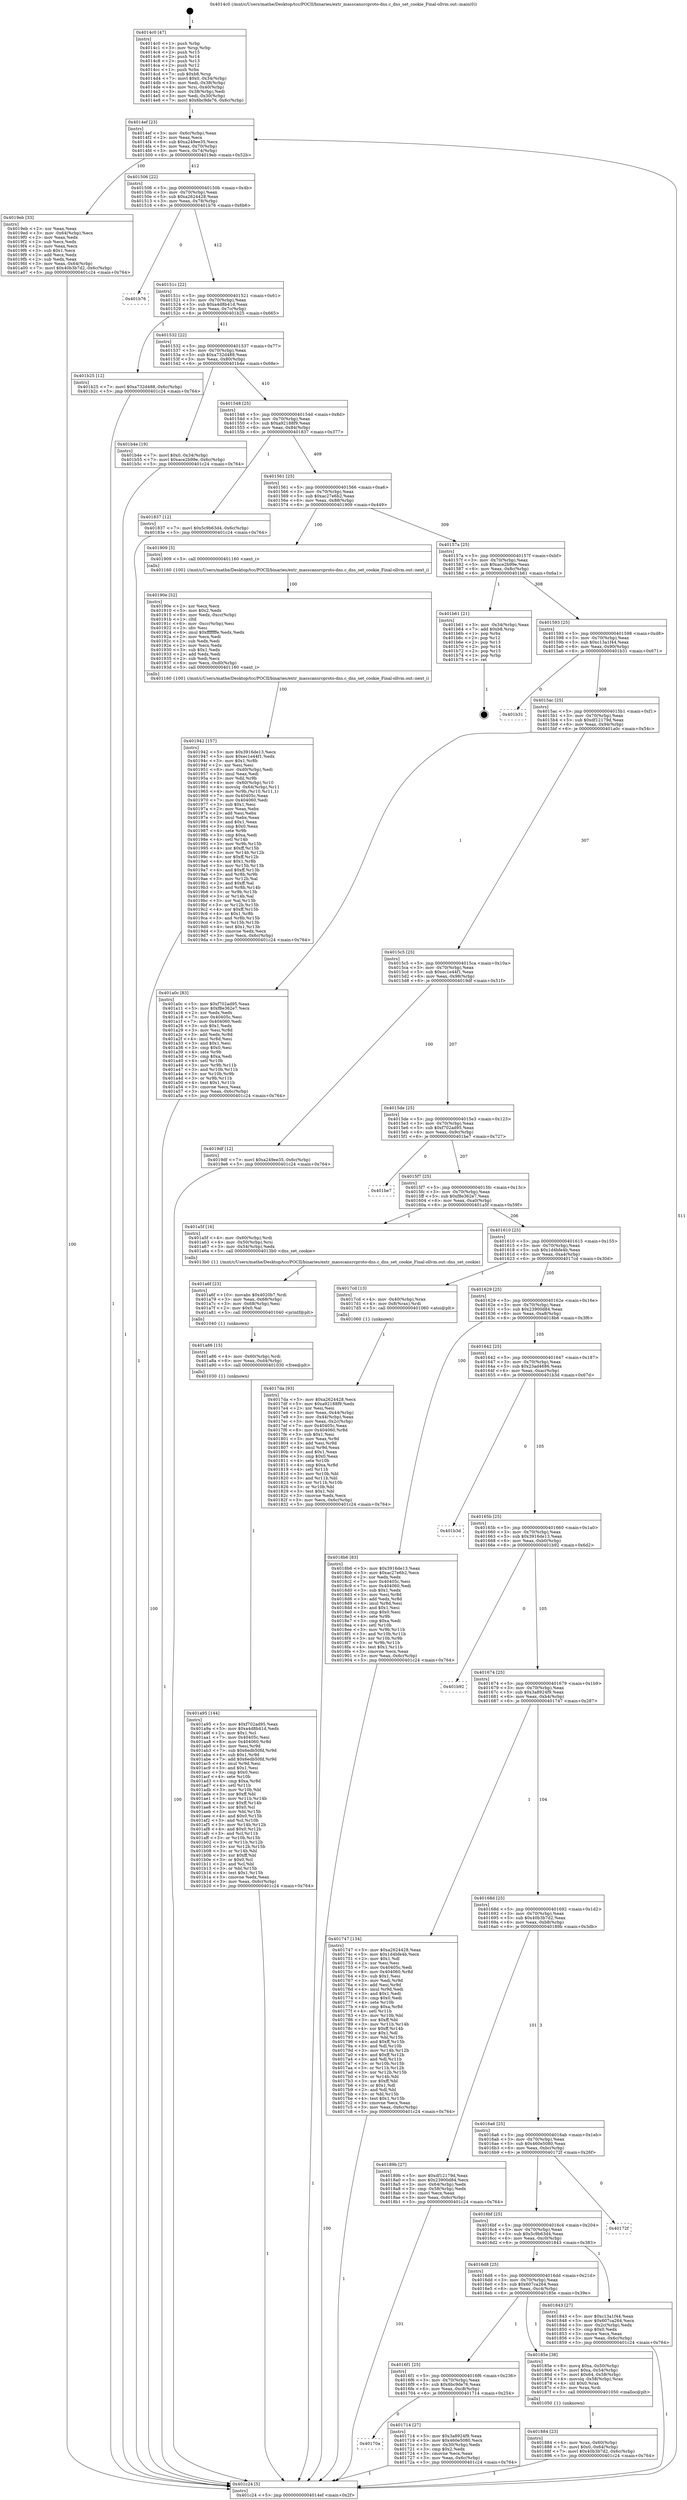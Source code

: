 digraph "0x4014c0" {
  label = "0x4014c0 (/mnt/c/Users/mathe/Desktop/tcc/POCII/binaries/extr_masscansrcproto-dns.c_dns_set_cookie_Final-ollvm.out::main(0))"
  labelloc = "t"
  node[shape=record]

  Entry [label="",width=0.3,height=0.3,shape=circle,fillcolor=black,style=filled]
  "0x4014ef" [label="{
     0x4014ef [23]\l
     | [instrs]\l
     &nbsp;&nbsp;0x4014ef \<+3\>: mov -0x6c(%rbp),%eax\l
     &nbsp;&nbsp;0x4014f2 \<+2\>: mov %eax,%ecx\l
     &nbsp;&nbsp;0x4014f4 \<+6\>: sub $0xa249ee35,%ecx\l
     &nbsp;&nbsp;0x4014fa \<+3\>: mov %eax,-0x70(%rbp)\l
     &nbsp;&nbsp;0x4014fd \<+3\>: mov %ecx,-0x74(%rbp)\l
     &nbsp;&nbsp;0x401500 \<+6\>: je 00000000004019eb \<main+0x52b\>\l
  }"]
  "0x4019eb" [label="{
     0x4019eb [33]\l
     | [instrs]\l
     &nbsp;&nbsp;0x4019eb \<+2\>: xor %eax,%eax\l
     &nbsp;&nbsp;0x4019ed \<+3\>: mov -0x64(%rbp),%ecx\l
     &nbsp;&nbsp;0x4019f0 \<+2\>: mov %eax,%edx\l
     &nbsp;&nbsp;0x4019f2 \<+2\>: sub %ecx,%edx\l
     &nbsp;&nbsp;0x4019f4 \<+2\>: mov %eax,%ecx\l
     &nbsp;&nbsp;0x4019f6 \<+3\>: sub $0x1,%ecx\l
     &nbsp;&nbsp;0x4019f9 \<+2\>: add %ecx,%edx\l
     &nbsp;&nbsp;0x4019fb \<+2\>: sub %edx,%eax\l
     &nbsp;&nbsp;0x4019fd \<+3\>: mov %eax,-0x64(%rbp)\l
     &nbsp;&nbsp;0x401a00 \<+7\>: movl $0x40b3b7d2,-0x6c(%rbp)\l
     &nbsp;&nbsp;0x401a07 \<+5\>: jmp 0000000000401c24 \<main+0x764\>\l
  }"]
  "0x401506" [label="{
     0x401506 [22]\l
     | [instrs]\l
     &nbsp;&nbsp;0x401506 \<+5\>: jmp 000000000040150b \<main+0x4b\>\l
     &nbsp;&nbsp;0x40150b \<+3\>: mov -0x70(%rbp),%eax\l
     &nbsp;&nbsp;0x40150e \<+5\>: sub $0xa2624428,%eax\l
     &nbsp;&nbsp;0x401513 \<+3\>: mov %eax,-0x78(%rbp)\l
     &nbsp;&nbsp;0x401516 \<+6\>: je 0000000000401b76 \<main+0x6b6\>\l
  }"]
  Exit [label="",width=0.3,height=0.3,shape=circle,fillcolor=black,style=filled,peripheries=2]
  "0x401b76" [label="{
     0x401b76\l
  }", style=dashed]
  "0x40151c" [label="{
     0x40151c [22]\l
     | [instrs]\l
     &nbsp;&nbsp;0x40151c \<+5\>: jmp 0000000000401521 \<main+0x61\>\l
     &nbsp;&nbsp;0x401521 \<+3\>: mov -0x70(%rbp),%eax\l
     &nbsp;&nbsp;0x401524 \<+5\>: sub $0xa4d8b41d,%eax\l
     &nbsp;&nbsp;0x401529 \<+3\>: mov %eax,-0x7c(%rbp)\l
     &nbsp;&nbsp;0x40152c \<+6\>: je 0000000000401b25 \<main+0x665\>\l
  }"]
  "0x401a95" [label="{
     0x401a95 [144]\l
     | [instrs]\l
     &nbsp;&nbsp;0x401a95 \<+5\>: mov $0xf702ad95,%eax\l
     &nbsp;&nbsp;0x401a9a \<+5\>: mov $0xa4d8b41d,%edx\l
     &nbsp;&nbsp;0x401a9f \<+2\>: mov $0x1,%cl\l
     &nbsp;&nbsp;0x401aa1 \<+7\>: mov 0x40405c,%esi\l
     &nbsp;&nbsp;0x401aa8 \<+8\>: mov 0x404060,%r8d\l
     &nbsp;&nbsp;0x401ab0 \<+3\>: mov %esi,%r9d\l
     &nbsp;&nbsp;0x401ab3 \<+7\>: sub $0x6edb50fd,%r9d\l
     &nbsp;&nbsp;0x401aba \<+4\>: sub $0x1,%r9d\l
     &nbsp;&nbsp;0x401abe \<+7\>: add $0x6edb50fd,%r9d\l
     &nbsp;&nbsp;0x401ac5 \<+4\>: imul %r9d,%esi\l
     &nbsp;&nbsp;0x401ac9 \<+3\>: and $0x1,%esi\l
     &nbsp;&nbsp;0x401acc \<+3\>: cmp $0x0,%esi\l
     &nbsp;&nbsp;0x401acf \<+4\>: sete %r10b\l
     &nbsp;&nbsp;0x401ad3 \<+4\>: cmp $0xa,%r8d\l
     &nbsp;&nbsp;0x401ad7 \<+4\>: setl %r11b\l
     &nbsp;&nbsp;0x401adb \<+3\>: mov %r10b,%bl\l
     &nbsp;&nbsp;0x401ade \<+3\>: xor $0xff,%bl\l
     &nbsp;&nbsp;0x401ae1 \<+3\>: mov %r11b,%r14b\l
     &nbsp;&nbsp;0x401ae4 \<+4\>: xor $0xff,%r14b\l
     &nbsp;&nbsp;0x401ae8 \<+3\>: xor $0x0,%cl\l
     &nbsp;&nbsp;0x401aeb \<+3\>: mov %bl,%r15b\l
     &nbsp;&nbsp;0x401aee \<+4\>: and $0x0,%r15b\l
     &nbsp;&nbsp;0x401af2 \<+3\>: and %cl,%r10b\l
     &nbsp;&nbsp;0x401af5 \<+3\>: mov %r14b,%r12b\l
     &nbsp;&nbsp;0x401af8 \<+4\>: and $0x0,%r12b\l
     &nbsp;&nbsp;0x401afc \<+3\>: and %cl,%r11b\l
     &nbsp;&nbsp;0x401aff \<+3\>: or %r10b,%r15b\l
     &nbsp;&nbsp;0x401b02 \<+3\>: or %r11b,%r12b\l
     &nbsp;&nbsp;0x401b05 \<+3\>: xor %r12b,%r15b\l
     &nbsp;&nbsp;0x401b08 \<+3\>: or %r14b,%bl\l
     &nbsp;&nbsp;0x401b0b \<+3\>: xor $0xff,%bl\l
     &nbsp;&nbsp;0x401b0e \<+3\>: or $0x0,%cl\l
     &nbsp;&nbsp;0x401b11 \<+2\>: and %cl,%bl\l
     &nbsp;&nbsp;0x401b13 \<+3\>: or %bl,%r15b\l
     &nbsp;&nbsp;0x401b16 \<+4\>: test $0x1,%r15b\l
     &nbsp;&nbsp;0x401b1a \<+3\>: cmovne %edx,%eax\l
     &nbsp;&nbsp;0x401b1d \<+3\>: mov %eax,-0x6c(%rbp)\l
     &nbsp;&nbsp;0x401b20 \<+5\>: jmp 0000000000401c24 \<main+0x764\>\l
  }"]
  "0x401b25" [label="{
     0x401b25 [12]\l
     | [instrs]\l
     &nbsp;&nbsp;0x401b25 \<+7\>: movl $0xa732d488,-0x6c(%rbp)\l
     &nbsp;&nbsp;0x401b2c \<+5\>: jmp 0000000000401c24 \<main+0x764\>\l
  }"]
  "0x401532" [label="{
     0x401532 [22]\l
     | [instrs]\l
     &nbsp;&nbsp;0x401532 \<+5\>: jmp 0000000000401537 \<main+0x77\>\l
     &nbsp;&nbsp;0x401537 \<+3\>: mov -0x70(%rbp),%eax\l
     &nbsp;&nbsp;0x40153a \<+5\>: sub $0xa732d488,%eax\l
     &nbsp;&nbsp;0x40153f \<+3\>: mov %eax,-0x80(%rbp)\l
     &nbsp;&nbsp;0x401542 \<+6\>: je 0000000000401b4e \<main+0x68e\>\l
  }"]
  "0x401a86" [label="{
     0x401a86 [15]\l
     | [instrs]\l
     &nbsp;&nbsp;0x401a86 \<+4\>: mov -0x60(%rbp),%rdi\l
     &nbsp;&nbsp;0x401a8a \<+6\>: mov %eax,-0xd4(%rbp)\l
     &nbsp;&nbsp;0x401a90 \<+5\>: call 0000000000401030 \<free@plt\>\l
     | [calls]\l
     &nbsp;&nbsp;0x401030 \{1\} (unknown)\l
  }"]
  "0x401b4e" [label="{
     0x401b4e [19]\l
     | [instrs]\l
     &nbsp;&nbsp;0x401b4e \<+7\>: movl $0x0,-0x34(%rbp)\l
     &nbsp;&nbsp;0x401b55 \<+7\>: movl $0xace2b99e,-0x6c(%rbp)\l
     &nbsp;&nbsp;0x401b5c \<+5\>: jmp 0000000000401c24 \<main+0x764\>\l
  }"]
  "0x401548" [label="{
     0x401548 [25]\l
     | [instrs]\l
     &nbsp;&nbsp;0x401548 \<+5\>: jmp 000000000040154d \<main+0x8d\>\l
     &nbsp;&nbsp;0x40154d \<+3\>: mov -0x70(%rbp),%eax\l
     &nbsp;&nbsp;0x401550 \<+5\>: sub $0xa92188f9,%eax\l
     &nbsp;&nbsp;0x401555 \<+6\>: mov %eax,-0x84(%rbp)\l
     &nbsp;&nbsp;0x40155b \<+6\>: je 0000000000401837 \<main+0x377\>\l
  }"]
  "0x401a6f" [label="{
     0x401a6f [23]\l
     | [instrs]\l
     &nbsp;&nbsp;0x401a6f \<+10\>: movabs $0x4020b7,%rdi\l
     &nbsp;&nbsp;0x401a79 \<+3\>: mov %eax,-0x68(%rbp)\l
     &nbsp;&nbsp;0x401a7c \<+3\>: mov -0x68(%rbp),%esi\l
     &nbsp;&nbsp;0x401a7f \<+2\>: mov $0x0,%al\l
     &nbsp;&nbsp;0x401a81 \<+5\>: call 0000000000401040 \<printf@plt\>\l
     | [calls]\l
     &nbsp;&nbsp;0x401040 \{1\} (unknown)\l
  }"]
  "0x401837" [label="{
     0x401837 [12]\l
     | [instrs]\l
     &nbsp;&nbsp;0x401837 \<+7\>: movl $0x5c9b63d4,-0x6c(%rbp)\l
     &nbsp;&nbsp;0x40183e \<+5\>: jmp 0000000000401c24 \<main+0x764\>\l
  }"]
  "0x401561" [label="{
     0x401561 [25]\l
     | [instrs]\l
     &nbsp;&nbsp;0x401561 \<+5\>: jmp 0000000000401566 \<main+0xa6\>\l
     &nbsp;&nbsp;0x401566 \<+3\>: mov -0x70(%rbp),%eax\l
     &nbsp;&nbsp;0x401569 \<+5\>: sub $0xac27e6b2,%eax\l
     &nbsp;&nbsp;0x40156e \<+6\>: mov %eax,-0x88(%rbp)\l
     &nbsp;&nbsp;0x401574 \<+6\>: je 0000000000401909 \<main+0x449\>\l
  }"]
  "0x401942" [label="{
     0x401942 [157]\l
     | [instrs]\l
     &nbsp;&nbsp;0x401942 \<+5\>: mov $0x3916de13,%ecx\l
     &nbsp;&nbsp;0x401947 \<+5\>: mov $0xec1e44f1,%edx\l
     &nbsp;&nbsp;0x40194c \<+3\>: mov $0x1,%r8b\l
     &nbsp;&nbsp;0x40194f \<+2\>: xor %esi,%esi\l
     &nbsp;&nbsp;0x401951 \<+6\>: mov -0xd0(%rbp),%edi\l
     &nbsp;&nbsp;0x401957 \<+3\>: imul %eax,%edi\l
     &nbsp;&nbsp;0x40195a \<+3\>: mov %dil,%r9b\l
     &nbsp;&nbsp;0x40195d \<+4\>: mov -0x60(%rbp),%r10\l
     &nbsp;&nbsp;0x401961 \<+4\>: movslq -0x64(%rbp),%r11\l
     &nbsp;&nbsp;0x401965 \<+4\>: mov %r9b,(%r10,%r11,1)\l
     &nbsp;&nbsp;0x401969 \<+7\>: mov 0x40405c,%eax\l
     &nbsp;&nbsp;0x401970 \<+7\>: mov 0x404060,%edi\l
     &nbsp;&nbsp;0x401977 \<+3\>: sub $0x1,%esi\l
     &nbsp;&nbsp;0x40197a \<+2\>: mov %eax,%ebx\l
     &nbsp;&nbsp;0x40197c \<+2\>: add %esi,%ebx\l
     &nbsp;&nbsp;0x40197e \<+3\>: imul %ebx,%eax\l
     &nbsp;&nbsp;0x401981 \<+3\>: and $0x1,%eax\l
     &nbsp;&nbsp;0x401984 \<+3\>: cmp $0x0,%eax\l
     &nbsp;&nbsp;0x401987 \<+4\>: sete %r9b\l
     &nbsp;&nbsp;0x40198b \<+3\>: cmp $0xa,%edi\l
     &nbsp;&nbsp;0x40198e \<+4\>: setl %r14b\l
     &nbsp;&nbsp;0x401992 \<+3\>: mov %r9b,%r15b\l
     &nbsp;&nbsp;0x401995 \<+4\>: xor $0xff,%r15b\l
     &nbsp;&nbsp;0x401999 \<+3\>: mov %r14b,%r12b\l
     &nbsp;&nbsp;0x40199c \<+4\>: xor $0xff,%r12b\l
     &nbsp;&nbsp;0x4019a0 \<+4\>: xor $0x1,%r8b\l
     &nbsp;&nbsp;0x4019a4 \<+3\>: mov %r15b,%r13b\l
     &nbsp;&nbsp;0x4019a7 \<+4\>: and $0xff,%r13b\l
     &nbsp;&nbsp;0x4019ab \<+3\>: and %r8b,%r9b\l
     &nbsp;&nbsp;0x4019ae \<+3\>: mov %r12b,%al\l
     &nbsp;&nbsp;0x4019b1 \<+2\>: and $0xff,%al\l
     &nbsp;&nbsp;0x4019b3 \<+3\>: and %r8b,%r14b\l
     &nbsp;&nbsp;0x4019b6 \<+3\>: or %r9b,%r13b\l
     &nbsp;&nbsp;0x4019b9 \<+3\>: or %r14b,%al\l
     &nbsp;&nbsp;0x4019bc \<+3\>: xor %al,%r13b\l
     &nbsp;&nbsp;0x4019bf \<+3\>: or %r12b,%r15b\l
     &nbsp;&nbsp;0x4019c2 \<+4\>: xor $0xff,%r15b\l
     &nbsp;&nbsp;0x4019c6 \<+4\>: or $0x1,%r8b\l
     &nbsp;&nbsp;0x4019ca \<+3\>: and %r8b,%r15b\l
     &nbsp;&nbsp;0x4019cd \<+3\>: or %r15b,%r13b\l
     &nbsp;&nbsp;0x4019d0 \<+4\>: test $0x1,%r13b\l
     &nbsp;&nbsp;0x4019d4 \<+3\>: cmovne %edx,%ecx\l
     &nbsp;&nbsp;0x4019d7 \<+3\>: mov %ecx,-0x6c(%rbp)\l
     &nbsp;&nbsp;0x4019da \<+5\>: jmp 0000000000401c24 \<main+0x764\>\l
  }"]
  "0x401909" [label="{
     0x401909 [5]\l
     | [instrs]\l
     &nbsp;&nbsp;0x401909 \<+5\>: call 0000000000401160 \<next_i\>\l
     | [calls]\l
     &nbsp;&nbsp;0x401160 \{100\} (/mnt/c/Users/mathe/Desktop/tcc/POCII/binaries/extr_masscansrcproto-dns.c_dns_set_cookie_Final-ollvm.out::next_i)\l
  }"]
  "0x40157a" [label="{
     0x40157a [25]\l
     | [instrs]\l
     &nbsp;&nbsp;0x40157a \<+5\>: jmp 000000000040157f \<main+0xbf\>\l
     &nbsp;&nbsp;0x40157f \<+3\>: mov -0x70(%rbp),%eax\l
     &nbsp;&nbsp;0x401582 \<+5\>: sub $0xace2b99e,%eax\l
     &nbsp;&nbsp;0x401587 \<+6\>: mov %eax,-0x8c(%rbp)\l
     &nbsp;&nbsp;0x40158d \<+6\>: je 0000000000401b61 \<main+0x6a1\>\l
  }"]
  "0x40190e" [label="{
     0x40190e [52]\l
     | [instrs]\l
     &nbsp;&nbsp;0x40190e \<+2\>: xor %ecx,%ecx\l
     &nbsp;&nbsp;0x401910 \<+5\>: mov $0x2,%edx\l
     &nbsp;&nbsp;0x401915 \<+6\>: mov %edx,-0xcc(%rbp)\l
     &nbsp;&nbsp;0x40191b \<+1\>: cltd\l
     &nbsp;&nbsp;0x40191c \<+6\>: mov -0xcc(%rbp),%esi\l
     &nbsp;&nbsp;0x401922 \<+2\>: idiv %esi\l
     &nbsp;&nbsp;0x401924 \<+6\>: imul $0xfffffffe,%edx,%edx\l
     &nbsp;&nbsp;0x40192a \<+2\>: mov %ecx,%edi\l
     &nbsp;&nbsp;0x40192c \<+2\>: sub %edx,%edi\l
     &nbsp;&nbsp;0x40192e \<+2\>: mov %ecx,%edx\l
     &nbsp;&nbsp;0x401930 \<+3\>: sub $0x1,%edx\l
     &nbsp;&nbsp;0x401933 \<+2\>: add %edx,%edi\l
     &nbsp;&nbsp;0x401935 \<+2\>: sub %edi,%ecx\l
     &nbsp;&nbsp;0x401937 \<+6\>: mov %ecx,-0xd0(%rbp)\l
     &nbsp;&nbsp;0x40193d \<+5\>: call 0000000000401160 \<next_i\>\l
     | [calls]\l
     &nbsp;&nbsp;0x401160 \{100\} (/mnt/c/Users/mathe/Desktop/tcc/POCII/binaries/extr_masscansrcproto-dns.c_dns_set_cookie_Final-ollvm.out::next_i)\l
  }"]
  "0x401b61" [label="{
     0x401b61 [21]\l
     | [instrs]\l
     &nbsp;&nbsp;0x401b61 \<+3\>: mov -0x34(%rbp),%eax\l
     &nbsp;&nbsp;0x401b64 \<+7\>: add $0xb8,%rsp\l
     &nbsp;&nbsp;0x401b6b \<+1\>: pop %rbx\l
     &nbsp;&nbsp;0x401b6c \<+2\>: pop %r12\l
     &nbsp;&nbsp;0x401b6e \<+2\>: pop %r13\l
     &nbsp;&nbsp;0x401b70 \<+2\>: pop %r14\l
     &nbsp;&nbsp;0x401b72 \<+2\>: pop %r15\l
     &nbsp;&nbsp;0x401b74 \<+1\>: pop %rbp\l
     &nbsp;&nbsp;0x401b75 \<+1\>: ret\l
  }"]
  "0x401593" [label="{
     0x401593 [25]\l
     | [instrs]\l
     &nbsp;&nbsp;0x401593 \<+5\>: jmp 0000000000401598 \<main+0xd8\>\l
     &nbsp;&nbsp;0x401598 \<+3\>: mov -0x70(%rbp),%eax\l
     &nbsp;&nbsp;0x40159b \<+5\>: sub $0xc13a1f44,%eax\l
     &nbsp;&nbsp;0x4015a0 \<+6\>: mov %eax,-0x90(%rbp)\l
     &nbsp;&nbsp;0x4015a6 \<+6\>: je 0000000000401b31 \<main+0x671\>\l
  }"]
  "0x401884" [label="{
     0x401884 [23]\l
     | [instrs]\l
     &nbsp;&nbsp;0x401884 \<+4\>: mov %rax,-0x60(%rbp)\l
     &nbsp;&nbsp;0x401888 \<+7\>: movl $0x0,-0x64(%rbp)\l
     &nbsp;&nbsp;0x40188f \<+7\>: movl $0x40b3b7d2,-0x6c(%rbp)\l
     &nbsp;&nbsp;0x401896 \<+5\>: jmp 0000000000401c24 \<main+0x764\>\l
  }"]
  "0x401b31" [label="{
     0x401b31\l
  }", style=dashed]
  "0x4015ac" [label="{
     0x4015ac [25]\l
     | [instrs]\l
     &nbsp;&nbsp;0x4015ac \<+5\>: jmp 00000000004015b1 \<main+0xf1\>\l
     &nbsp;&nbsp;0x4015b1 \<+3\>: mov -0x70(%rbp),%eax\l
     &nbsp;&nbsp;0x4015b4 \<+5\>: sub $0xdf12179d,%eax\l
     &nbsp;&nbsp;0x4015b9 \<+6\>: mov %eax,-0x94(%rbp)\l
     &nbsp;&nbsp;0x4015bf \<+6\>: je 0000000000401a0c \<main+0x54c\>\l
  }"]
  "0x4017da" [label="{
     0x4017da [93]\l
     | [instrs]\l
     &nbsp;&nbsp;0x4017da \<+5\>: mov $0xa2624428,%ecx\l
     &nbsp;&nbsp;0x4017df \<+5\>: mov $0xa92188f9,%edx\l
     &nbsp;&nbsp;0x4017e4 \<+2\>: xor %esi,%esi\l
     &nbsp;&nbsp;0x4017e6 \<+3\>: mov %eax,-0x44(%rbp)\l
     &nbsp;&nbsp;0x4017e9 \<+3\>: mov -0x44(%rbp),%eax\l
     &nbsp;&nbsp;0x4017ec \<+3\>: mov %eax,-0x2c(%rbp)\l
     &nbsp;&nbsp;0x4017ef \<+7\>: mov 0x40405c,%eax\l
     &nbsp;&nbsp;0x4017f6 \<+8\>: mov 0x404060,%r8d\l
     &nbsp;&nbsp;0x4017fe \<+3\>: sub $0x1,%esi\l
     &nbsp;&nbsp;0x401801 \<+3\>: mov %eax,%r9d\l
     &nbsp;&nbsp;0x401804 \<+3\>: add %esi,%r9d\l
     &nbsp;&nbsp;0x401807 \<+4\>: imul %r9d,%eax\l
     &nbsp;&nbsp;0x40180b \<+3\>: and $0x1,%eax\l
     &nbsp;&nbsp;0x40180e \<+3\>: cmp $0x0,%eax\l
     &nbsp;&nbsp;0x401811 \<+4\>: sete %r10b\l
     &nbsp;&nbsp;0x401815 \<+4\>: cmp $0xa,%r8d\l
     &nbsp;&nbsp;0x401819 \<+4\>: setl %r11b\l
     &nbsp;&nbsp;0x40181d \<+3\>: mov %r10b,%bl\l
     &nbsp;&nbsp;0x401820 \<+3\>: and %r11b,%bl\l
     &nbsp;&nbsp;0x401823 \<+3\>: xor %r11b,%r10b\l
     &nbsp;&nbsp;0x401826 \<+3\>: or %r10b,%bl\l
     &nbsp;&nbsp;0x401829 \<+3\>: test $0x1,%bl\l
     &nbsp;&nbsp;0x40182c \<+3\>: cmovne %edx,%ecx\l
     &nbsp;&nbsp;0x40182f \<+3\>: mov %ecx,-0x6c(%rbp)\l
     &nbsp;&nbsp;0x401832 \<+5\>: jmp 0000000000401c24 \<main+0x764\>\l
  }"]
  "0x401a0c" [label="{
     0x401a0c [83]\l
     | [instrs]\l
     &nbsp;&nbsp;0x401a0c \<+5\>: mov $0xf702ad95,%eax\l
     &nbsp;&nbsp;0x401a11 \<+5\>: mov $0xf8e362e7,%ecx\l
     &nbsp;&nbsp;0x401a16 \<+2\>: xor %edx,%edx\l
     &nbsp;&nbsp;0x401a18 \<+7\>: mov 0x40405c,%esi\l
     &nbsp;&nbsp;0x401a1f \<+7\>: mov 0x404060,%edi\l
     &nbsp;&nbsp;0x401a26 \<+3\>: sub $0x1,%edx\l
     &nbsp;&nbsp;0x401a29 \<+3\>: mov %esi,%r8d\l
     &nbsp;&nbsp;0x401a2c \<+3\>: add %edx,%r8d\l
     &nbsp;&nbsp;0x401a2f \<+4\>: imul %r8d,%esi\l
     &nbsp;&nbsp;0x401a33 \<+3\>: and $0x1,%esi\l
     &nbsp;&nbsp;0x401a36 \<+3\>: cmp $0x0,%esi\l
     &nbsp;&nbsp;0x401a39 \<+4\>: sete %r9b\l
     &nbsp;&nbsp;0x401a3d \<+3\>: cmp $0xa,%edi\l
     &nbsp;&nbsp;0x401a40 \<+4\>: setl %r10b\l
     &nbsp;&nbsp;0x401a44 \<+3\>: mov %r9b,%r11b\l
     &nbsp;&nbsp;0x401a47 \<+3\>: and %r10b,%r11b\l
     &nbsp;&nbsp;0x401a4a \<+3\>: xor %r10b,%r9b\l
     &nbsp;&nbsp;0x401a4d \<+3\>: or %r9b,%r11b\l
     &nbsp;&nbsp;0x401a50 \<+4\>: test $0x1,%r11b\l
     &nbsp;&nbsp;0x401a54 \<+3\>: cmovne %ecx,%eax\l
     &nbsp;&nbsp;0x401a57 \<+3\>: mov %eax,-0x6c(%rbp)\l
     &nbsp;&nbsp;0x401a5a \<+5\>: jmp 0000000000401c24 \<main+0x764\>\l
  }"]
  "0x4015c5" [label="{
     0x4015c5 [25]\l
     | [instrs]\l
     &nbsp;&nbsp;0x4015c5 \<+5\>: jmp 00000000004015ca \<main+0x10a\>\l
     &nbsp;&nbsp;0x4015ca \<+3\>: mov -0x70(%rbp),%eax\l
     &nbsp;&nbsp;0x4015cd \<+5\>: sub $0xec1e44f1,%eax\l
     &nbsp;&nbsp;0x4015d2 \<+6\>: mov %eax,-0x98(%rbp)\l
     &nbsp;&nbsp;0x4015d8 \<+6\>: je 00000000004019df \<main+0x51f\>\l
  }"]
  "0x4014c0" [label="{
     0x4014c0 [47]\l
     | [instrs]\l
     &nbsp;&nbsp;0x4014c0 \<+1\>: push %rbp\l
     &nbsp;&nbsp;0x4014c1 \<+3\>: mov %rsp,%rbp\l
     &nbsp;&nbsp;0x4014c4 \<+2\>: push %r15\l
     &nbsp;&nbsp;0x4014c6 \<+2\>: push %r14\l
     &nbsp;&nbsp;0x4014c8 \<+2\>: push %r13\l
     &nbsp;&nbsp;0x4014ca \<+2\>: push %r12\l
     &nbsp;&nbsp;0x4014cc \<+1\>: push %rbx\l
     &nbsp;&nbsp;0x4014cd \<+7\>: sub $0xb8,%rsp\l
     &nbsp;&nbsp;0x4014d4 \<+7\>: movl $0x0,-0x34(%rbp)\l
     &nbsp;&nbsp;0x4014db \<+3\>: mov %edi,-0x38(%rbp)\l
     &nbsp;&nbsp;0x4014de \<+4\>: mov %rsi,-0x40(%rbp)\l
     &nbsp;&nbsp;0x4014e2 \<+3\>: mov -0x38(%rbp),%edi\l
     &nbsp;&nbsp;0x4014e5 \<+3\>: mov %edi,-0x30(%rbp)\l
     &nbsp;&nbsp;0x4014e8 \<+7\>: movl $0x6bc9de76,-0x6c(%rbp)\l
  }"]
  "0x4019df" [label="{
     0x4019df [12]\l
     | [instrs]\l
     &nbsp;&nbsp;0x4019df \<+7\>: movl $0xa249ee35,-0x6c(%rbp)\l
     &nbsp;&nbsp;0x4019e6 \<+5\>: jmp 0000000000401c24 \<main+0x764\>\l
  }"]
  "0x4015de" [label="{
     0x4015de [25]\l
     | [instrs]\l
     &nbsp;&nbsp;0x4015de \<+5\>: jmp 00000000004015e3 \<main+0x123\>\l
     &nbsp;&nbsp;0x4015e3 \<+3\>: mov -0x70(%rbp),%eax\l
     &nbsp;&nbsp;0x4015e6 \<+5\>: sub $0xf702ad95,%eax\l
     &nbsp;&nbsp;0x4015eb \<+6\>: mov %eax,-0x9c(%rbp)\l
     &nbsp;&nbsp;0x4015f1 \<+6\>: je 0000000000401be7 \<main+0x727\>\l
  }"]
  "0x401c24" [label="{
     0x401c24 [5]\l
     | [instrs]\l
     &nbsp;&nbsp;0x401c24 \<+5\>: jmp 00000000004014ef \<main+0x2f\>\l
  }"]
  "0x401be7" [label="{
     0x401be7\l
  }", style=dashed]
  "0x4015f7" [label="{
     0x4015f7 [25]\l
     | [instrs]\l
     &nbsp;&nbsp;0x4015f7 \<+5\>: jmp 00000000004015fc \<main+0x13c\>\l
     &nbsp;&nbsp;0x4015fc \<+3\>: mov -0x70(%rbp),%eax\l
     &nbsp;&nbsp;0x4015ff \<+5\>: sub $0xf8e362e7,%eax\l
     &nbsp;&nbsp;0x401604 \<+6\>: mov %eax,-0xa0(%rbp)\l
     &nbsp;&nbsp;0x40160a \<+6\>: je 0000000000401a5f \<main+0x59f\>\l
  }"]
  "0x40170a" [label="{
     0x40170a\l
  }", style=dashed]
  "0x401a5f" [label="{
     0x401a5f [16]\l
     | [instrs]\l
     &nbsp;&nbsp;0x401a5f \<+4\>: mov -0x60(%rbp),%rdi\l
     &nbsp;&nbsp;0x401a63 \<+4\>: mov -0x50(%rbp),%rsi\l
     &nbsp;&nbsp;0x401a67 \<+3\>: mov -0x54(%rbp),%edx\l
     &nbsp;&nbsp;0x401a6a \<+5\>: call 00000000004013b0 \<dns_set_cookie\>\l
     | [calls]\l
     &nbsp;&nbsp;0x4013b0 \{1\} (/mnt/c/Users/mathe/Desktop/tcc/POCII/binaries/extr_masscansrcproto-dns.c_dns_set_cookie_Final-ollvm.out::dns_set_cookie)\l
  }"]
  "0x401610" [label="{
     0x401610 [25]\l
     | [instrs]\l
     &nbsp;&nbsp;0x401610 \<+5\>: jmp 0000000000401615 \<main+0x155\>\l
     &nbsp;&nbsp;0x401615 \<+3\>: mov -0x70(%rbp),%eax\l
     &nbsp;&nbsp;0x401618 \<+5\>: sub $0x1d4bfe4b,%eax\l
     &nbsp;&nbsp;0x40161d \<+6\>: mov %eax,-0xa4(%rbp)\l
     &nbsp;&nbsp;0x401623 \<+6\>: je 00000000004017cd \<main+0x30d\>\l
  }"]
  "0x401714" [label="{
     0x401714 [27]\l
     | [instrs]\l
     &nbsp;&nbsp;0x401714 \<+5\>: mov $0x3a8924f9,%eax\l
     &nbsp;&nbsp;0x401719 \<+5\>: mov $0x460e5080,%ecx\l
     &nbsp;&nbsp;0x40171e \<+3\>: mov -0x30(%rbp),%edx\l
     &nbsp;&nbsp;0x401721 \<+3\>: cmp $0x2,%edx\l
     &nbsp;&nbsp;0x401724 \<+3\>: cmovne %ecx,%eax\l
     &nbsp;&nbsp;0x401727 \<+3\>: mov %eax,-0x6c(%rbp)\l
     &nbsp;&nbsp;0x40172a \<+5\>: jmp 0000000000401c24 \<main+0x764\>\l
  }"]
  "0x4017cd" [label="{
     0x4017cd [13]\l
     | [instrs]\l
     &nbsp;&nbsp;0x4017cd \<+4\>: mov -0x40(%rbp),%rax\l
     &nbsp;&nbsp;0x4017d1 \<+4\>: mov 0x8(%rax),%rdi\l
     &nbsp;&nbsp;0x4017d5 \<+5\>: call 0000000000401060 \<atoi@plt\>\l
     | [calls]\l
     &nbsp;&nbsp;0x401060 \{1\} (unknown)\l
  }"]
  "0x401629" [label="{
     0x401629 [25]\l
     | [instrs]\l
     &nbsp;&nbsp;0x401629 \<+5\>: jmp 000000000040162e \<main+0x16e\>\l
     &nbsp;&nbsp;0x40162e \<+3\>: mov -0x70(%rbp),%eax\l
     &nbsp;&nbsp;0x401631 \<+5\>: sub $0x23900d84,%eax\l
     &nbsp;&nbsp;0x401636 \<+6\>: mov %eax,-0xa8(%rbp)\l
     &nbsp;&nbsp;0x40163c \<+6\>: je 00000000004018b6 \<main+0x3f6\>\l
  }"]
  "0x4016f1" [label="{
     0x4016f1 [25]\l
     | [instrs]\l
     &nbsp;&nbsp;0x4016f1 \<+5\>: jmp 00000000004016f6 \<main+0x236\>\l
     &nbsp;&nbsp;0x4016f6 \<+3\>: mov -0x70(%rbp),%eax\l
     &nbsp;&nbsp;0x4016f9 \<+5\>: sub $0x6bc9de76,%eax\l
     &nbsp;&nbsp;0x4016fe \<+6\>: mov %eax,-0xc8(%rbp)\l
     &nbsp;&nbsp;0x401704 \<+6\>: je 0000000000401714 \<main+0x254\>\l
  }"]
  "0x4018b6" [label="{
     0x4018b6 [83]\l
     | [instrs]\l
     &nbsp;&nbsp;0x4018b6 \<+5\>: mov $0x3916de13,%eax\l
     &nbsp;&nbsp;0x4018bb \<+5\>: mov $0xac27e6b2,%ecx\l
     &nbsp;&nbsp;0x4018c0 \<+2\>: xor %edx,%edx\l
     &nbsp;&nbsp;0x4018c2 \<+7\>: mov 0x40405c,%esi\l
     &nbsp;&nbsp;0x4018c9 \<+7\>: mov 0x404060,%edi\l
     &nbsp;&nbsp;0x4018d0 \<+3\>: sub $0x1,%edx\l
     &nbsp;&nbsp;0x4018d3 \<+3\>: mov %esi,%r8d\l
     &nbsp;&nbsp;0x4018d6 \<+3\>: add %edx,%r8d\l
     &nbsp;&nbsp;0x4018d9 \<+4\>: imul %r8d,%esi\l
     &nbsp;&nbsp;0x4018dd \<+3\>: and $0x1,%esi\l
     &nbsp;&nbsp;0x4018e0 \<+3\>: cmp $0x0,%esi\l
     &nbsp;&nbsp;0x4018e3 \<+4\>: sete %r9b\l
     &nbsp;&nbsp;0x4018e7 \<+3\>: cmp $0xa,%edi\l
     &nbsp;&nbsp;0x4018ea \<+4\>: setl %r10b\l
     &nbsp;&nbsp;0x4018ee \<+3\>: mov %r9b,%r11b\l
     &nbsp;&nbsp;0x4018f1 \<+3\>: and %r10b,%r11b\l
     &nbsp;&nbsp;0x4018f4 \<+3\>: xor %r10b,%r9b\l
     &nbsp;&nbsp;0x4018f7 \<+3\>: or %r9b,%r11b\l
     &nbsp;&nbsp;0x4018fa \<+4\>: test $0x1,%r11b\l
     &nbsp;&nbsp;0x4018fe \<+3\>: cmovne %ecx,%eax\l
     &nbsp;&nbsp;0x401901 \<+3\>: mov %eax,-0x6c(%rbp)\l
     &nbsp;&nbsp;0x401904 \<+5\>: jmp 0000000000401c24 \<main+0x764\>\l
  }"]
  "0x401642" [label="{
     0x401642 [25]\l
     | [instrs]\l
     &nbsp;&nbsp;0x401642 \<+5\>: jmp 0000000000401647 \<main+0x187\>\l
     &nbsp;&nbsp;0x401647 \<+3\>: mov -0x70(%rbp),%eax\l
     &nbsp;&nbsp;0x40164a \<+5\>: sub $0x23ad4686,%eax\l
     &nbsp;&nbsp;0x40164f \<+6\>: mov %eax,-0xac(%rbp)\l
     &nbsp;&nbsp;0x401655 \<+6\>: je 0000000000401b3d \<main+0x67d\>\l
  }"]
  "0x40185e" [label="{
     0x40185e [38]\l
     | [instrs]\l
     &nbsp;&nbsp;0x40185e \<+8\>: movq $0xa,-0x50(%rbp)\l
     &nbsp;&nbsp;0x401866 \<+7\>: movl $0xa,-0x54(%rbp)\l
     &nbsp;&nbsp;0x40186d \<+7\>: movl $0x64,-0x58(%rbp)\l
     &nbsp;&nbsp;0x401874 \<+4\>: movslq -0x58(%rbp),%rax\l
     &nbsp;&nbsp;0x401878 \<+4\>: shl $0x0,%rax\l
     &nbsp;&nbsp;0x40187c \<+3\>: mov %rax,%rdi\l
     &nbsp;&nbsp;0x40187f \<+5\>: call 0000000000401050 \<malloc@plt\>\l
     | [calls]\l
     &nbsp;&nbsp;0x401050 \{1\} (unknown)\l
  }"]
  "0x401b3d" [label="{
     0x401b3d\l
  }", style=dashed]
  "0x40165b" [label="{
     0x40165b [25]\l
     | [instrs]\l
     &nbsp;&nbsp;0x40165b \<+5\>: jmp 0000000000401660 \<main+0x1a0\>\l
     &nbsp;&nbsp;0x401660 \<+3\>: mov -0x70(%rbp),%eax\l
     &nbsp;&nbsp;0x401663 \<+5\>: sub $0x3916de13,%eax\l
     &nbsp;&nbsp;0x401668 \<+6\>: mov %eax,-0xb0(%rbp)\l
     &nbsp;&nbsp;0x40166e \<+6\>: je 0000000000401b92 \<main+0x6d2\>\l
  }"]
  "0x4016d8" [label="{
     0x4016d8 [25]\l
     | [instrs]\l
     &nbsp;&nbsp;0x4016d8 \<+5\>: jmp 00000000004016dd \<main+0x21d\>\l
     &nbsp;&nbsp;0x4016dd \<+3\>: mov -0x70(%rbp),%eax\l
     &nbsp;&nbsp;0x4016e0 \<+5\>: sub $0x607ca264,%eax\l
     &nbsp;&nbsp;0x4016e5 \<+6\>: mov %eax,-0xc4(%rbp)\l
     &nbsp;&nbsp;0x4016eb \<+6\>: je 000000000040185e \<main+0x39e\>\l
  }"]
  "0x401b92" [label="{
     0x401b92\l
  }", style=dashed]
  "0x401674" [label="{
     0x401674 [25]\l
     | [instrs]\l
     &nbsp;&nbsp;0x401674 \<+5\>: jmp 0000000000401679 \<main+0x1b9\>\l
     &nbsp;&nbsp;0x401679 \<+3\>: mov -0x70(%rbp),%eax\l
     &nbsp;&nbsp;0x40167c \<+5\>: sub $0x3a8924f9,%eax\l
     &nbsp;&nbsp;0x401681 \<+6\>: mov %eax,-0xb4(%rbp)\l
     &nbsp;&nbsp;0x401687 \<+6\>: je 0000000000401747 \<main+0x287\>\l
  }"]
  "0x401843" [label="{
     0x401843 [27]\l
     | [instrs]\l
     &nbsp;&nbsp;0x401843 \<+5\>: mov $0xc13a1f44,%eax\l
     &nbsp;&nbsp;0x401848 \<+5\>: mov $0x607ca264,%ecx\l
     &nbsp;&nbsp;0x40184d \<+3\>: mov -0x2c(%rbp),%edx\l
     &nbsp;&nbsp;0x401850 \<+3\>: cmp $0x0,%edx\l
     &nbsp;&nbsp;0x401853 \<+3\>: cmove %ecx,%eax\l
     &nbsp;&nbsp;0x401856 \<+3\>: mov %eax,-0x6c(%rbp)\l
     &nbsp;&nbsp;0x401859 \<+5\>: jmp 0000000000401c24 \<main+0x764\>\l
  }"]
  "0x401747" [label="{
     0x401747 [134]\l
     | [instrs]\l
     &nbsp;&nbsp;0x401747 \<+5\>: mov $0xa2624428,%eax\l
     &nbsp;&nbsp;0x40174c \<+5\>: mov $0x1d4bfe4b,%ecx\l
     &nbsp;&nbsp;0x401751 \<+2\>: mov $0x1,%dl\l
     &nbsp;&nbsp;0x401753 \<+2\>: xor %esi,%esi\l
     &nbsp;&nbsp;0x401755 \<+7\>: mov 0x40405c,%edi\l
     &nbsp;&nbsp;0x40175c \<+8\>: mov 0x404060,%r8d\l
     &nbsp;&nbsp;0x401764 \<+3\>: sub $0x1,%esi\l
     &nbsp;&nbsp;0x401767 \<+3\>: mov %edi,%r9d\l
     &nbsp;&nbsp;0x40176a \<+3\>: add %esi,%r9d\l
     &nbsp;&nbsp;0x40176d \<+4\>: imul %r9d,%edi\l
     &nbsp;&nbsp;0x401771 \<+3\>: and $0x1,%edi\l
     &nbsp;&nbsp;0x401774 \<+3\>: cmp $0x0,%edi\l
     &nbsp;&nbsp;0x401777 \<+4\>: sete %r10b\l
     &nbsp;&nbsp;0x40177b \<+4\>: cmp $0xa,%r8d\l
     &nbsp;&nbsp;0x40177f \<+4\>: setl %r11b\l
     &nbsp;&nbsp;0x401783 \<+3\>: mov %r10b,%bl\l
     &nbsp;&nbsp;0x401786 \<+3\>: xor $0xff,%bl\l
     &nbsp;&nbsp;0x401789 \<+3\>: mov %r11b,%r14b\l
     &nbsp;&nbsp;0x40178c \<+4\>: xor $0xff,%r14b\l
     &nbsp;&nbsp;0x401790 \<+3\>: xor $0x1,%dl\l
     &nbsp;&nbsp;0x401793 \<+3\>: mov %bl,%r15b\l
     &nbsp;&nbsp;0x401796 \<+4\>: and $0xff,%r15b\l
     &nbsp;&nbsp;0x40179a \<+3\>: and %dl,%r10b\l
     &nbsp;&nbsp;0x40179d \<+3\>: mov %r14b,%r12b\l
     &nbsp;&nbsp;0x4017a0 \<+4\>: and $0xff,%r12b\l
     &nbsp;&nbsp;0x4017a4 \<+3\>: and %dl,%r11b\l
     &nbsp;&nbsp;0x4017a7 \<+3\>: or %r10b,%r15b\l
     &nbsp;&nbsp;0x4017aa \<+3\>: or %r11b,%r12b\l
     &nbsp;&nbsp;0x4017ad \<+3\>: xor %r12b,%r15b\l
     &nbsp;&nbsp;0x4017b0 \<+3\>: or %r14b,%bl\l
     &nbsp;&nbsp;0x4017b3 \<+3\>: xor $0xff,%bl\l
     &nbsp;&nbsp;0x4017b6 \<+3\>: or $0x1,%dl\l
     &nbsp;&nbsp;0x4017b9 \<+2\>: and %dl,%bl\l
     &nbsp;&nbsp;0x4017bb \<+3\>: or %bl,%r15b\l
     &nbsp;&nbsp;0x4017be \<+4\>: test $0x1,%r15b\l
     &nbsp;&nbsp;0x4017c2 \<+3\>: cmovne %ecx,%eax\l
     &nbsp;&nbsp;0x4017c5 \<+3\>: mov %eax,-0x6c(%rbp)\l
     &nbsp;&nbsp;0x4017c8 \<+5\>: jmp 0000000000401c24 \<main+0x764\>\l
  }"]
  "0x40168d" [label="{
     0x40168d [25]\l
     | [instrs]\l
     &nbsp;&nbsp;0x40168d \<+5\>: jmp 0000000000401692 \<main+0x1d2\>\l
     &nbsp;&nbsp;0x401692 \<+3\>: mov -0x70(%rbp),%eax\l
     &nbsp;&nbsp;0x401695 \<+5\>: sub $0x40b3b7d2,%eax\l
     &nbsp;&nbsp;0x40169a \<+6\>: mov %eax,-0xb8(%rbp)\l
     &nbsp;&nbsp;0x4016a0 \<+6\>: je 000000000040189b \<main+0x3db\>\l
  }"]
  "0x4016bf" [label="{
     0x4016bf [25]\l
     | [instrs]\l
     &nbsp;&nbsp;0x4016bf \<+5\>: jmp 00000000004016c4 \<main+0x204\>\l
     &nbsp;&nbsp;0x4016c4 \<+3\>: mov -0x70(%rbp),%eax\l
     &nbsp;&nbsp;0x4016c7 \<+5\>: sub $0x5c9b63d4,%eax\l
     &nbsp;&nbsp;0x4016cc \<+6\>: mov %eax,-0xc0(%rbp)\l
     &nbsp;&nbsp;0x4016d2 \<+6\>: je 0000000000401843 \<main+0x383\>\l
  }"]
  "0x40189b" [label="{
     0x40189b [27]\l
     | [instrs]\l
     &nbsp;&nbsp;0x40189b \<+5\>: mov $0xdf12179d,%eax\l
     &nbsp;&nbsp;0x4018a0 \<+5\>: mov $0x23900d84,%ecx\l
     &nbsp;&nbsp;0x4018a5 \<+3\>: mov -0x64(%rbp),%edx\l
     &nbsp;&nbsp;0x4018a8 \<+3\>: cmp -0x58(%rbp),%edx\l
     &nbsp;&nbsp;0x4018ab \<+3\>: cmovl %ecx,%eax\l
     &nbsp;&nbsp;0x4018ae \<+3\>: mov %eax,-0x6c(%rbp)\l
     &nbsp;&nbsp;0x4018b1 \<+5\>: jmp 0000000000401c24 \<main+0x764\>\l
  }"]
  "0x4016a6" [label="{
     0x4016a6 [25]\l
     | [instrs]\l
     &nbsp;&nbsp;0x4016a6 \<+5\>: jmp 00000000004016ab \<main+0x1eb\>\l
     &nbsp;&nbsp;0x4016ab \<+3\>: mov -0x70(%rbp),%eax\l
     &nbsp;&nbsp;0x4016ae \<+5\>: sub $0x460e5080,%eax\l
     &nbsp;&nbsp;0x4016b3 \<+6\>: mov %eax,-0xbc(%rbp)\l
     &nbsp;&nbsp;0x4016b9 \<+6\>: je 000000000040172f \<main+0x26f\>\l
  }"]
  "0x40172f" [label="{
     0x40172f\l
  }", style=dashed]
  Entry -> "0x4014c0" [label=" 1"]
  "0x4014ef" -> "0x4019eb" [label=" 100"]
  "0x4014ef" -> "0x401506" [label=" 412"]
  "0x401b61" -> Exit [label=" 1"]
  "0x401506" -> "0x401b76" [label=" 0"]
  "0x401506" -> "0x40151c" [label=" 412"]
  "0x401b4e" -> "0x401c24" [label=" 1"]
  "0x40151c" -> "0x401b25" [label=" 1"]
  "0x40151c" -> "0x401532" [label=" 411"]
  "0x401b25" -> "0x401c24" [label=" 1"]
  "0x401532" -> "0x401b4e" [label=" 1"]
  "0x401532" -> "0x401548" [label=" 410"]
  "0x401a95" -> "0x401c24" [label=" 1"]
  "0x401548" -> "0x401837" [label=" 1"]
  "0x401548" -> "0x401561" [label=" 409"]
  "0x401a86" -> "0x401a95" [label=" 1"]
  "0x401561" -> "0x401909" [label=" 100"]
  "0x401561" -> "0x40157a" [label=" 309"]
  "0x401a6f" -> "0x401a86" [label=" 1"]
  "0x40157a" -> "0x401b61" [label=" 1"]
  "0x40157a" -> "0x401593" [label=" 308"]
  "0x401a5f" -> "0x401a6f" [label=" 1"]
  "0x401593" -> "0x401b31" [label=" 0"]
  "0x401593" -> "0x4015ac" [label=" 308"]
  "0x401a0c" -> "0x401c24" [label=" 1"]
  "0x4015ac" -> "0x401a0c" [label=" 1"]
  "0x4015ac" -> "0x4015c5" [label=" 307"]
  "0x4019eb" -> "0x401c24" [label=" 100"]
  "0x4015c5" -> "0x4019df" [label=" 100"]
  "0x4015c5" -> "0x4015de" [label=" 207"]
  "0x4019df" -> "0x401c24" [label=" 100"]
  "0x4015de" -> "0x401be7" [label=" 0"]
  "0x4015de" -> "0x4015f7" [label=" 207"]
  "0x401942" -> "0x401c24" [label=" 100"]
  "0x4015f7" -> "0x401a5f" [label=" 1"]
  "0x4015f7" -> "0x401610" [label=" 206"]
  "0x40190e" -> "0x401942" [label=" 100"]
  "0x401610" -> "0x4017cd" [label=" 1"]
  "0x401610" -> "0x401629" [label=" 205"]
  "0x401909" -> "0x40190e" [label=" 100"]
  "0x401629" -> "0x4018b6" [label=" 100"]
  "0x401629" -> "0x401642" [label=" 105"]
  "0x40189b" -> "0x401c24" [label=" 101"]
  "0x401642" -> "0x401b3d" [label=" 0"]
  "0x401642" -> "0x40165b" [label=" 105"]
  "0x401884" -> "0x401c24" [label=" 1"]
  "0x40165b" -> "0x401b92" [label=" 0"]
  "0x40165b" -> "0x401674" [label=" 105"]
  "0x401843" -> "0x401c24" [label=" 1"]
  "0x401674" -> "0x401747" [label=" 1"]
  "0x401674" -> "0x40168d" [label=" 104"]
  "0x401837" -> "0x401c24" [label=" 1"]
  "0x40168d" -> "0x40189b" [label=" 101"]
  "0x40168d" -> "0x4016a6" [label=" 3"]
  "0x4017cd" -> "0x4017da" [label=" 1"]
  "0x4016a6" -> "0x40172f" [label=" 0"]
  "0x4016a6" -> "0x4016bf" [label=" 3"]
  "0x4017da" -> "0x401c24" [label=" 1"]
  "0x4016bf" -> "0x401843" [label=" 1"]
  "0x4016bf" -> "0x4016d8" [label=" 2"]
  "0x40185e" -> "0x401884" [label=" 1"]
  "0x4016d8" -> "0x40185e" [label=" 1"]
  "0x4016d8" -> "0x4016f1" [label=" 1"]
  "0x4018b6" -> "0x401c24" [label=" 100"]
  "0x4016f1" -> "0x401714" [label=" 1"]
  "0x4016f1" -> "0x40170a" [label=" 0"]
  "0x401714" -> "0x401c24" [label=" 1"]
  "0x4014c0" -> "0x4014ef" [label=" 1"]
  "0x401c24" -> "0x4014ef" [label=" 511"]
  "0x401747" -> "0x401c24" [label=" 1"]
}
